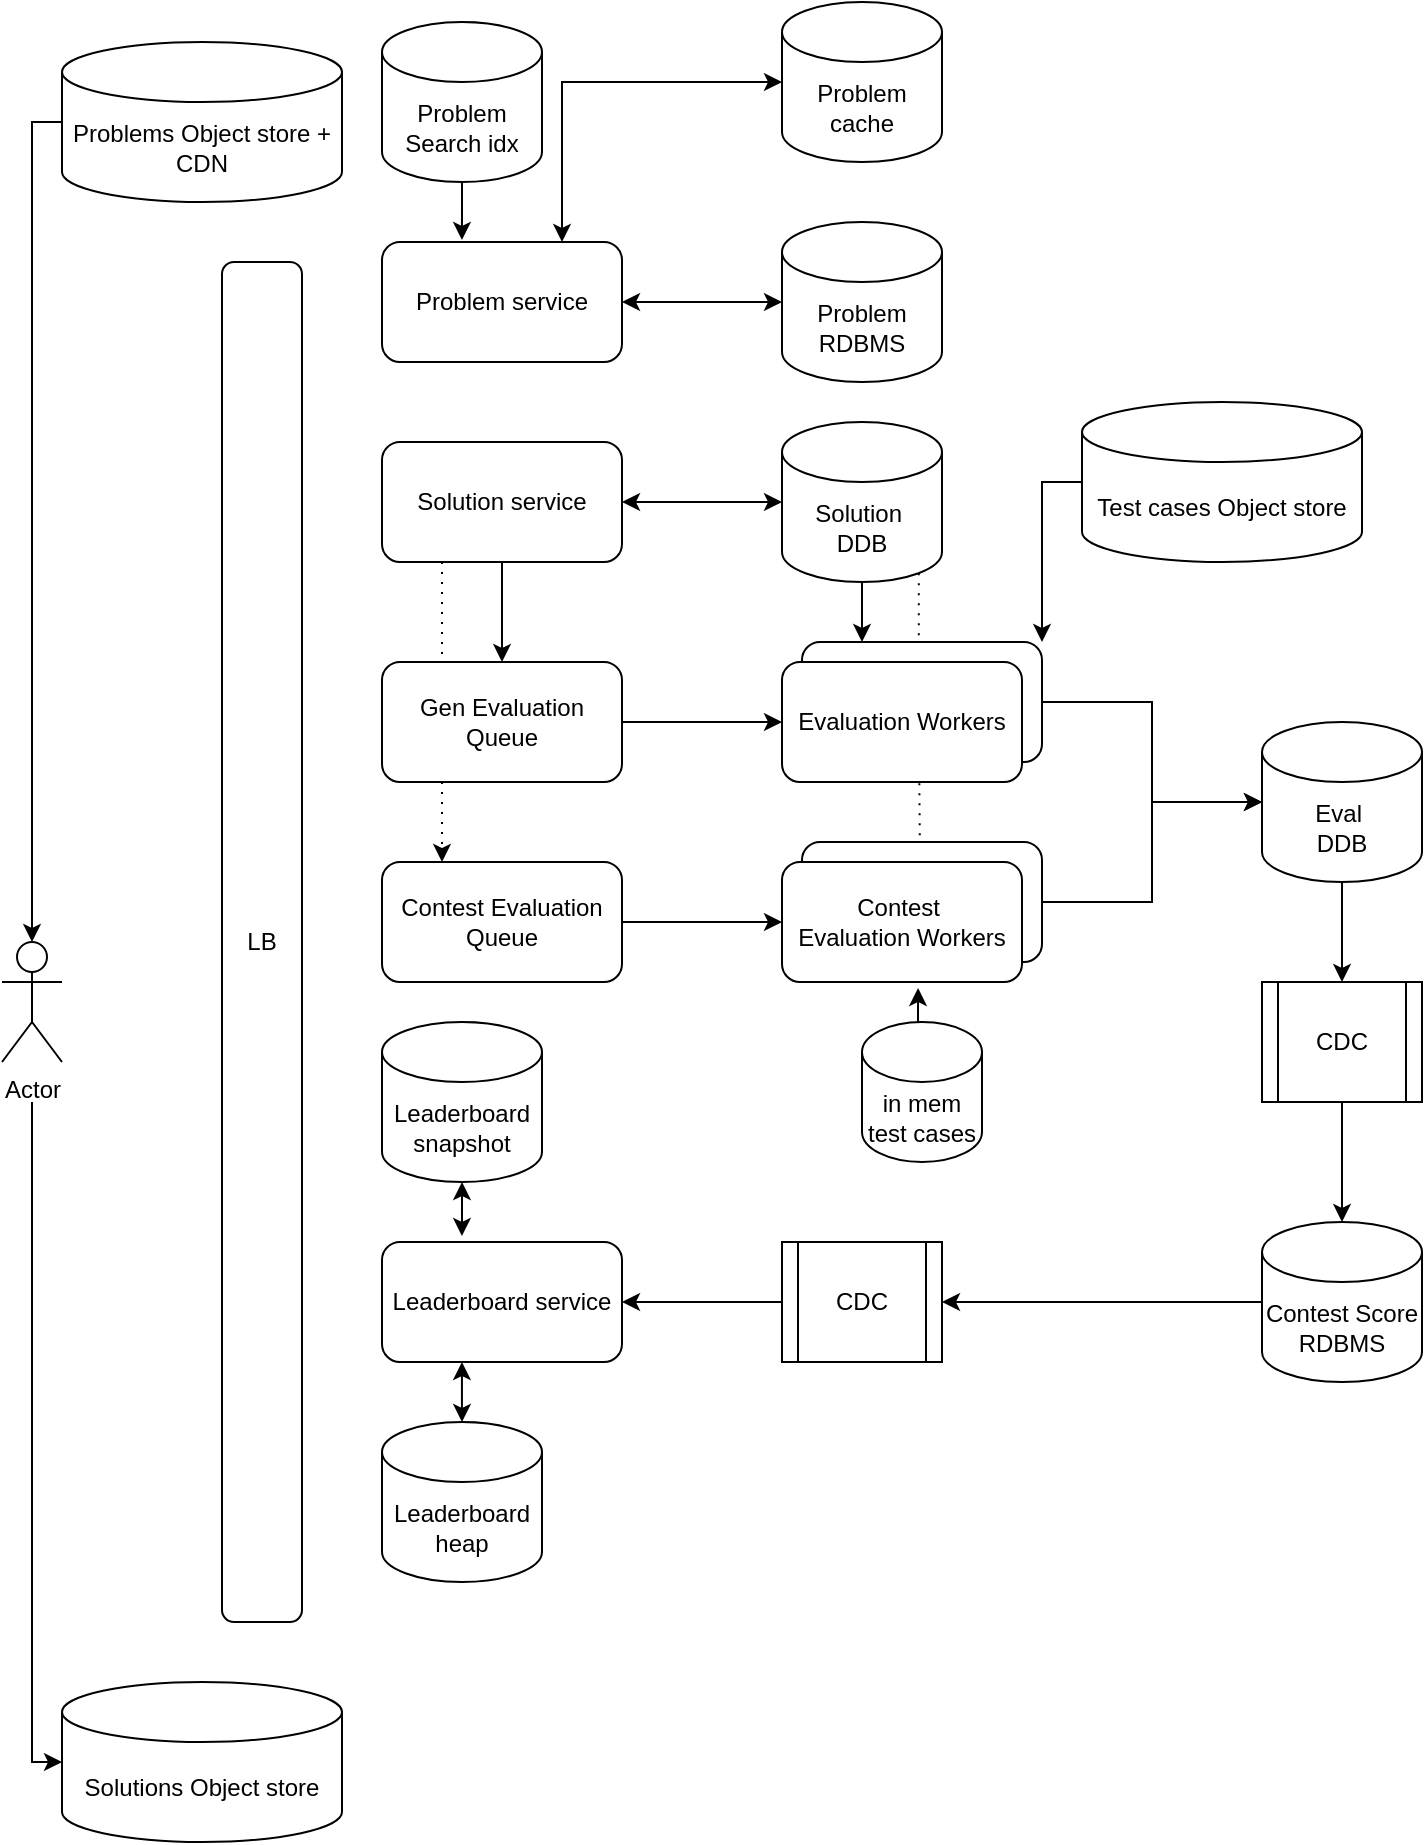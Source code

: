 <mxfile version="28.0.7">
  <diagram name="Page-1" id="IBkn1AV6_XAYANT_Cgsg">
    <mxGraphModel dx="2011" dy="1200" grid="1" gridSize="10" guides="1" tooltips="1" connect="1" arrows="1" fold="1" page="1" pageScale="1" pageWidth="850" pageHeight="1100" math="0" shadow="0">
      <root>
        <mxCell id="0" />
        <mxCell id="1" parent="0" />
        <mxCell id="cQGHiPyzRJz7bQC3EvLL-22" style="edgeStyle=orthogonalEdgeStyle;rounded=0;orthogonalLoop=1;jettySize=auto;html=1;exitX=0.855;exitY=1;exitDx=0;exitDy=-4.35;exitPerimeter=0;entryX=0.575;entryY=-0.017;entryDx=0;entryDy=0;entryPerimeter=0;dashed=1;dashPattern=1 4;" edge="1" parent="1" source="cQGHiPyzRJz7bQC3EvLL-16" target="cQGHiPyzRJz7bQC3EvLL-10">
          <mxGeometry relative="1" as="geometry" />
        </mxCell>
        <mxCell id="cQGHiPyzRJz7bQC3EvLL-20" style="edgeStyle=orthogonalEdgeStyle;rounded=0;orthogonalLoop=1;jettySize=auto;html=1;exitX=0.25;exitY=1;exitDx=0;exitDy=0;entryX=0.25;entryY=0;entryDx=0;entryDy=0;dashed=1;dashPattern=1 4;" edge="1" parent="1" source="cQGHiPyzRJz7bQC3EvLL-15" target="cQGHiPyzRJz7bQC3EvLL-9">
          <mxGeometry relative="1" as="geometry" />
        </mxCell>
        <mxCell id="dDHguk34ElmMT3qhyhON-37" value="" style="rounded=1;whiteSpace=wrap;html=1;" parent="1" vertex="1">
          <mxGeometry x="410" y="330" width="120" height="60" as="geometry" />
        </mxCell>
        <mxCell id="dDHguk34ElmMT3qhyhON-1" value="Actor" style="shape=umlActor;verticalLabelPosition=bottom;verticalAlign=top;html=1;outlineConnect=0;" parent="1" vertex="1">
          <mxGeometry x="10" y="480" width="30" height="60" as="geometry" />
        </mxCell>
        <mxCell id="dDHguk34ElmMT3qhyhON-2" value="LB" style="rounded=1;whiteSpace=wrap;html=1;" parent="1" vertex="1">
          <mxGeometry x="120" y="140" width="40" height="680" as="geometry" />
        </mxCell>
        <mxCell id="dDHguk34ElmMT3qhyhON-22" value="" style="edgeStyle=orthogonalEdgeStyle;rounded=0;orthogonalLoop=1;jettySize=auto;html=1;startArrow=classic;startFill=1;" parent="1" source="dDHguk34ElmMT3qhyhON-3" target="dDHguk34ElmMT3qhyhON-4" edge="1">
          <mxGeometry relative="1" as="geometry" />
        </mxCell>
        <mxCell id="dDHguk34ElmMT3qhyhON-3" value="Problem service" style="rounded=1;whiteSpace=wrap;html=1;" parent="1" vertex="1">
          <mxGeometry x="200" y="130" width="120" height="60" as="geometry" />
        </mxCell>
        <mxCell id="dDHguk34ElmMT3qhyhON-4" value="Problem RDBMS" style="shape=cylinder3;whiteSpace=wrap;html=1;boundedLbl=1;backgroundOutline=1;size=15;" parent="1" vertex="1">
          <mxGeometry x="400" y="120" width="80" height="80" as="geometry" />
        </mxCell>
        <mxCell id="dDHguk34ElmMT3qhyhON-5" value="Gen Evaluation Queue" style="rounded=1;whiteSpace=wrap;html=1;" parent="1" vertex="1">
          <mxGeometry x="200" y="340" width="120" height="60" as="geometry" />
        </mxCell>
        <mxCell id="dDHguk34ElmMT3qhyhON-11" value="Evaluation Workers" style="rounded=1;whiteSpace=wrap;html=1;" parent="1" vertex="1">
          <mxGeometry x="400" y="340" width="120" height="60" as="geometry" />
        </mxCell>
        <mxCell id="dDHguk34ElmMT3qhyhON-31" value="CDC" style="shape=process;whiteSpace=wrap;html=1;backgroundOutline=1;" parent="1" vertex="1">
          <mxGeometry x="640" y="500" width="80" height="60" as="geometry" />
        </mxCell>
        <mxCell id="dDHguk34ElmMT3qhyhON-44" value="Solutions Object store" style="shape=cylinder3;whiteSpace=wrap;html=1;boundedLbl=1;backgroundOutline=1;size=15;" parent="1" vertex="1">
          <mxGeometry x="40" y="850" width="140" height="80" as="geometry" />
        </mxCell>
        <mxCell id="dDHguk34ElmMT3qhyhON-46" style="edgeStyle=orthogonalEdgeStyle;rounded=0;orthogonalLoop=1;jettySize=auto;html=1;entryX=0;entryY=0.5;entryDx=0;entryDy=0;entryPerimeter=0;" parent="1" target="dDHguk34ElmMT3qhyhON-44" edge="1">
          <mxGeometry relative="1" as="geometry">
            <Array as="points">
              <mxPoint x="25" y="890" />
            </Array>
            <mxPoint x="25" y="560" as="sourcePoint" />
          </mxGeometry>
        </mxCell>
        <mxCell id="cQGHiPyzRJz7bQC3EvLL-1" value="Problems Object store + CDN" style="shape=cylinder3;whiteSpace=wrap;html=1;boundedLbl=1;backgroundOutline=1;size=15;" vertex="1" parent="1">
          <mxGeometry x="40" y="30" width="140" height="80" as="geometry" />
        </mxCell>
        <mxCell id="cQGHiPyzRJz7bQC3EvLL-2" style="edgeStyle=orthogonalEdgeStyle;rounded=0;orthogonalLoop=1;jettySize=auto;html=1;entryX=0.5;entryY=0;entryDx=0;entryDy=0;entryPerimeter=0;" edge="1" parent="1" source="cQGHiPyzRJz7bQC3EvLL-1" target="dDHguk34ElmMT3qhyhON-1">
          <mxGeometry relative="1" as="geometry">
            <Array as="points">
              <mxPoint x="25" y="70" />
            </Array>
          </mxGeometry>
        </mxCell>
        <mxCell id="cQGHiPyzRJz7bQC3EvLL-4" value="Problem cache" style="shape=cylinder3;whiteSpace=wrap;html=1;boundedLbl=1;backgroundOutline=1;size=15;" vertex="1" parent="1">
          <mxGeometry x="400" y="10" width="80" height="80" as="geometry" />
        </mxCell>
        <mxCell id="cQGHiPyzRJz7bQC3EvLL-5" style="edgeStyle=orthogonalEdgeStyle;rounded=0;orthogonalLoop=1;jettySize=auto;html=1;entryX=0;entryY=0.5;entryDx=0;entryDy=0;entryPerimeter=0;strokeColor=none;startArrow=classic;startFill=1;" edge="1" parent="1" source="dDHguk34ElmMT3qhyhON-3" target="cQGHiPyzRJz7bQC3EvLL-4">
          <mxGeometry relative="1" as="geometry">
            <Array as="points">
              <mxPoint x="250" y="50" />
            </Array>
          </mxGeometry>
        </mxCell>
        <mxCell id="cQGHiPyzRJz7bQC3EvLL-6" style="edgeStyle=orthogonalEdgeStyle;rounded=0;orthogonalLoop=1;jettySize=auto;html=1;entryX=0;entryY=0.5;entryDx=0;entryDy=0;entryPerimeter=0;startArrow=classic;startFill=1;" edge="1" parent="1" source="dDHguk34ElmMT3qhyhON-3" target="cQGHiPyzRJz7bQC3EvLL-4">
          <mxGeometry relative="1" as="geometry">
            <Array as="points">
              <mxPoint x="290" y="50" />
            </Array>
          </mxGeometry>
        </mxCell>
        <mxCell id="cQGHiPyzRJz7bQC3EvLL-7" style="edgeStyle=orthogonalEdgeStyle;rounded=0;orthogonalLoop=1;jettySize=auto;html=1;entryX=0;entryY=0.5;entryDx=0;entryDy=0;exitX=1;exitY=0.5;exitDx=0;exitDy=0;" edge="1" parent="1" source="dDHguk34ElmMT3qhyhON-5" target="dDHguk34ElmMT3qhyhON-11">
          <mxGeometry relative="1" as="geometry">
            <mxPoint x="270" y="250" as="targetPoint" />
            <Array as="points">
              <mxPoint x="350" y="370" />
              <mxPoint x="350" y="370" />
            </Array>
          </mxGeometry>
        </mxCell>
        <mxCell id="cQGHiPyzRJz7bQC3EvLL-8" value="" style="rounded=1;whiteSpace=wrap;html=1;" vertex="1" parent="1">
          <mxGeometry x="410" y="430" width="120" height="60" as="geometry" />
        </mxCell>
        <mxCell id="cQGHiPyzRJz7bQC3EvLL-9" value="Contest Evaluation Queue" style="rounded=1;whiteSpace=wrap;html=1;" vertex="1" parent="1">
          <mxGeometry x="200" y="440" width="120" height="60" as="geometry" />
        </mxCell>
        <mxCell id="cQGHiPyzRJz7bQC3EvLL-10" value="&lt;div&gt;Contest&amp;nbsp;&lt;/div&gt;&lt;div&gt;Evaluation Workers&lt;/div&gt;" style="rounded=1;whiteSpace=wrap;html=1;" vertex="1" parent="1">
          <mxGeometry x="400" y="440" width="120" height="60" as="geometry" />
        </mxCell>
        <mxCell id="cQGHiPyzRJz7bQC3EvLL-11" style="edgeStyle=orthogonalEdgeStyle;rounded=0;orthogonalLoop=1;jettySize=auto;html=1;entryX=0;entryY=0.5;entryDx=0;entryDy=0;exitX=1;exitY=0.5;exitDx=0;exitDy=0;" edge="1" parent="1" source="cQGHiPyzRJz7bQC3EvLL-9" target="cQGHiPyzRJz7bQC3EvLL-10">
          <mxGeometry relative="1" as="geometry">
            <mxPoint x="280" y="340" as="targetPoint" />
            <Array as="points">
              <mxPoint x="340" y="470" />
              <mxPoint x="340" y="470" />
            </Array>
          </mxGeometry>
        </mxCell>
        <mxCell id="cQGHiPyzRJz7bQC3EvLL-14" value="" style="edgeStyle=orthogonalEdgeStyle;rounded=0;orthogonalLoop=1;jettySize=auto;html=1;startArrow=classic;startFill=1;" edge="1" parent="1" source="cQGHiPyzRJz7bQC3EvLL-15" target="cQGHiPyzRJz7bQC3EvLL-16">
          <mxGeometry relative="1" as="geometry" />
        </mxCell>
        <mxCell id="cQGHiPyzRJz7bQC3EvLL-19" style="edgeStyle=orthogonalEdgeStyle;rounded=0;orthogonalLoop=1;jettySize=auto;html=1;entryX=0.5;entryY=0;entryDx=0;entryDy=0;" edge="1" parent="1" source="cQGHiPyzRJz7bQC3EvLL-15" target="dDHguk34ElmMT3qhyhON-5">
          <mxGeometry relative="1" as="geometry" />
        </mxCell>
        <mxCell id="cQGHiPyzRJz7bQC3EvLL-15" value="Solution service" style="rounded=1;whiteSpace=wrap;html=1;" vertex="1" parent="1">
          <mxGeometry x="200" y="230" width="120" height="60" as="geometry" />
        </mxCell>
        <mxCell id="cQGHiPyzRJz7bQC3EvLL-21" style="edgeStyle=orthogonalEdgeStyle;rounded=0;orthogonalLoop=1;jettySize=auto;html=1;entryX=0.25;entryY=0;entryDx=0;entryDy=0;" edge="1" parent="1" source="cQGHiPyzRJz7bQC3EvLL-16" target="dDHguk34ElmMT3qhyhON-37">
          <mxGeometry relative="1" as="geometry" />
        </mxCell>
        <mxCell id="cQGHiPyzRJz7bQC3EvLL-16" value="&lt;div&gt;Solution&amp;nbsp;&lt;/div&gt;&lt;div&gt;DDB&lt;/div&gt;" style="shape=cylinder3;whiteSpace=wrap;html=1;boundedLbl=1;backgroundOutline=1;size=15;" vertex="1" parent="1">
          <mxGeometry x="400" y="220" width="80" height="80" as="geometry" />
        </mxCell>
        <mxCell id="cQGHiPyzRJz7bQC3EvLL-17" value="Problem Search idx" style="shape=cylinder3;whiteSpace=wrap;html=1;boundedLbl=1;backgroundOutline=1;size=15;" vertex="1" parent="1">
          <mxGeometry x="200" y="20" width="80" height="80" as="geometry" />
        </mxCell>
        <mxCell id="cQGHiPyzRJz7bQC3EvLL-18" style="edgeStyle=orthogonalEdgeStyle;rounded=0;orthogonalLoop=1;jettySize=auto;html=1;entryX=0.333;entryY=-0.017;entryDx=0;entryDy=0;entryPerimeter=0;" edge="1" parent="1" source="cQGHiPyzRJz7bQC3EvLL-17" target="dDHguk34ElmMT3qhyhON-3">
          <mxGeometry relative="1" as="geometry" />
        </mxCell>
        <mxCell id="cQGHiPyzRJz7bQC3EvLL-32" style="edgeStyle=orthogonalEdgeStyle;rounded=0;orthogonalLoop=1;jettySize=auto;html=1;entryX=1;entryY=0.5;entryDx=0;entryDy=0;" edge="1" parent="1" source="cQGHiPyzRJz7bQC3EvLL-23" target="cQGHiPyzRJz7bQC3EvLL-31">
          <mxGeometry relative="1" as="geometry" />
        </mxCell>
        <mxCell id="cQGHiPyzRJz7bQC3EvLL-23" value="&lt;div&gt;Contest Score&lt;/div&gt;&lt;div&gt;RDBMS&lt;/div&gt;" style="shape=cylinder3;whiteSpace=wrap;html=1;boundedLbl=1;backgroundOutline=1;size=15;" vertex="1" parent="1">
          <mxGeometry x="640" y="620" width="80" height="80" as="geometry" />
        </mxCell>
        <mxCell id="cQGHiPyzRJz7bQC3EvLL-24" style="edgeStyle=orthogonalEdgeStyle;rounded=0;orthogonalLoop=1;jettySize=auto;html=1;exitX=1;exitY=0.5;exitDx=0;exitDy=0;entryX=0;entryY=0.5;entryDx=0;entryDy=0;entryPerimeter=0;" edge="1" parent="1" source="dDHguk34ElmMT3qhyhON-37" target="cQGHiPyzRJz7bQC3EvLL-25">
          <mxGeometry relative="1" as="geometry" />
        </mxCell>
        <mxCell id="cQGHiPyzRJz7bQC3EvLL-29" style="edgeStyle=orthogonalEdgeStyle;rounded=0;orthogonalLoop=1;jettySize=auto;html=1;entryX=0.5;entryY=0;entryDx=0;entryDy=0;" edge="1" parent="1" source="cQGHiPyzRJz7bQC3EvLL-25" target="dDHguk34ElmMT3qhyhON-31">
          <mxGeometry relative="1" as="geometry" />
        </mxCell>
        <mxCell id="cQGHiPyzRJz7bQC3EvLL-25" value="&lt;div&gt;Eval&amp;nbsp;&lt;/div&gt;&lt;div&gt;DDB&lt;/div&gt;" style="shape=cylinder3;whiteSpace=wrap;html=1;boundedLbl=1;backgroundOutline=1;size=15;" vertex="1" parent="1">
          <mxGeometry x="640" y="370" width="80" height="80" as="geometry" />
        </mxCell>
        <mxCell id="cQGHiPyzRJz7bQC3EvLL-27" style="edgeStyle=orthogonalEdgeStyle;rounded=0;orthogonalLoop=1;jettySize=auto;html=1;entryX=0;entryY=0.5;entryDx=0;entryDy=0;entryPerimeter=0;" edge="1" parent="1" source="cQGHiPyzRJz7bQC3EvLL-8" target="cQGHiPyzRJz7bQC3EvLL-25">
          <mxGeometry relative="1" as="geometry" />
        </mxCell>
        <mxCell id="cQGHiPyzRJz7bQC3EvLL-30" style="edgeStyle=orthogonalEdgeStyle;rounded=0;orthogonalLoop=1;jettySize=auto;html=1;entryX=0.5;entryY=0;entryDx=0;entryDy=0;entryPerimeter=0;" edge="1" parent="1" source="dDHguk34ElmMT3qhyhON-31" target="cQGHiPyzRJz7bQC3EvLL-23">
          <mxGeometry relative="1" as="geometry" />
        </mxCell>
        <mxCell id="cQGHiPyzRJz7bQC3EvLL-38" style="edgeStyle=orthogonalEdgeStyle;rounded=0;orthogonalLoop=1;jettySize=auto;html=1;exitX=0;exitY=0.5;exitDx=0;exitDy=0;entryX=1;entryY=0.5;entryDx=0;entryDy=0;" edge="1" parent="1" source="cQGHiPyzRJz7bQC3EvLL-31" target="cQGHiPyzRJz7bQC3EvLL-33">
          <mxGeometry relative="1" as="geometry" />
        </mxCell>
        <mxCell id="cQGHiPyzRJz7bQC3EvLL-31" value="CDC" style="shape=process;whiteSpace=wrap;html=1;backgroundOutline=1;" vertex="1" parent="1">
          <mxGeometry x="400" y="630" width="80" height="60" as="geometry" />
        </mxCell>
        <mxCell id="cQGHiPyzRJz7bQC3EvLL-33" value="Leaderboard service" style="rounded=1;whiteSpace=wrap;html=1;" vertex="1" parent="1">
          <mxGeometry x="200" y="630" width="120" height="60" as="geometry" />
        </mxCell>
        <mxCell id="cQGHiPyzRJz7bQC3EvLL-34" value="&lt;div&gt;Leaderboard&lt;/div&gt;&lt;div&gt;snapshot&lt;/div&gt;" style="shape=cylinder3;whiteSpace=wrap;html=1;boundedLbl=1;backgroundOutline=1;size=15;" vertex="1" parent="1">
          <mxGeometry x="200" y="520" width="80" height="80" as="geometry" />
        </mxCell>
        <mxCell id="cQGHiPyzRJz7bQC3EvLL-35" value="&lt;div&gt;Leaderboard&lt;/div&gt;&lt;div&gt;heap&lt;/div&gt;" style="shape=cylinder3;whiteSpace=wrap;html=1;boundedLbl=1;backgroundOutline=1;size=15;" vertex="1" parent="1">
          <mxGeometry x="200" y="720" width="80" height="80" as="geometry" />
        </mxCell>
        <mxCell id="cQGHiPyzRJz7bQC3EvLL-36" style="edgeStyle=orthogonalEdgeStyle;rounded=0;orthogonalLoop=1;jettySize=auto;html=1;entryX=0.333;entryY=-0.05;entryDx=0;entryDy=0;entryPerimeter=0;startArrow=classic;startFill=1;" edge="1" parent="1" source="cQGHiPyzRJz7bQC3EvLL-34" target="cQGHiPyzRJz7bQC3EvLL-33">
          <mxGeometry relative="1" as="geometry" />
        </mxCell>
        <mxCell id="cQGHiPyzRJz7bQC3EvLL-37" style="edgeStyle=orthogonalEdgeStyle;rounded=0;orthogonalLoop=1;jettySize=auto;html=1;exitX=0.5;exitY=0;exitDx=0;exitDy=0;exitPerimeter=0;entryX=0.333;entryY=1;entryDx=0;entryDy=0;entryPerimeter=0;startArrow=classic;startFill=1;" edge="1" parent="1" source="cQGHiPyzRJz7bQC3EvLL-35" target="cQGHiPyzRJz7bQC3EvLL-33">
          <mxGeometry relative="1" as="geometry" />
        </mxCell>
        <mxCell id="cQGHiPyzRJz7bQC3EvLL-42" style="edgeStyle=orthogonalEdgeStyle;rounded=0;orthogonalLoop=1;jettySize=auto;html=1;entryX=1;entryY=0;entryDx=0;entryDy=0;" edge="1" parent="1" source="cQGHiPyzRJz7bQC3EvLL-39" target="dDHguk34ElmMT3qhyhON-37">
          <mxGeometry relative="1" as="geometry" />
        </mxCell>
        <mxCell id="cQGHiPyzRJz7bQC3EvLL-39" value="Test cases Object store" style="shape=cylinder3;whiteSpace=wrap;html=1;boundedLbl=1;backgroundOutline=1;size=15;" vertex="1" parent="1">
          <mxGeometry x="550" y="210" width="140" height="80" as="geometry" />
        </mxCell>
        <mxCell id="cQGHiPyzRJz7bQC3EvLL-40" value="&lt;div&gt;in mem&lt;/div&gt;&lt;div&gt;test cases&lt;/div&gt;" style="shape=cylinder3;whiteSpace=wrap;html=1;boundedLbl=1;backgroundOutline=1;size=15;" vertex="1" parent="1">
          <mxGeometry x="440" y="520" width="60" height="70" as="geometry" />
        </mxCell>
        <mxCell id="cQGHiPyzRJz7bQC3EvLL-41" style="edgeStyle=orthogonalEdgeStyle;rounded=0;orthogonalLoop=1;jettySize=auto;html=1;exitX=0.5;exitY=0;exitDx=0;exitDy=0;exitPerimeter=0;entryX=0.567;entryY=1.05;entryDx=0;entryDy=0;entryPerimeter=0;" edge="1" parent="1" source="cQGHiPyzRJz7bQC3EvLL-40" target="cQGHiPyzRJz7bQC3EvLL-10">
          <mxGeometry relative="1" as="geometry" />
        </mxCell>
      </root>
    </mxGraphModel>
  </diagram>
</mxfile>
